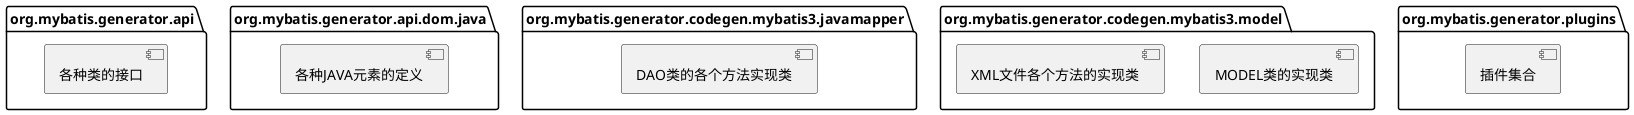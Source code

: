 @startuml


package org.mybatis.generator.api{
[各种类的接口]
}
package org.mybatis.generator.api.dom.java{
[各种JAVA元素的定义]
}
package org.mybatis.generator.codegen.mybatis3.javamapper{
[DAO类的各个方法实现类]
}
package org.mybatis.generator.codegen.mybatis3.model{
[MODEL类的实现类]
}

package org.mybatis.generator.codegen.mybatis3.model{
[XML文件各个方法的实现类]
}

package org.mybatis.generator.plugins{
[插件集合]
}
@enduml